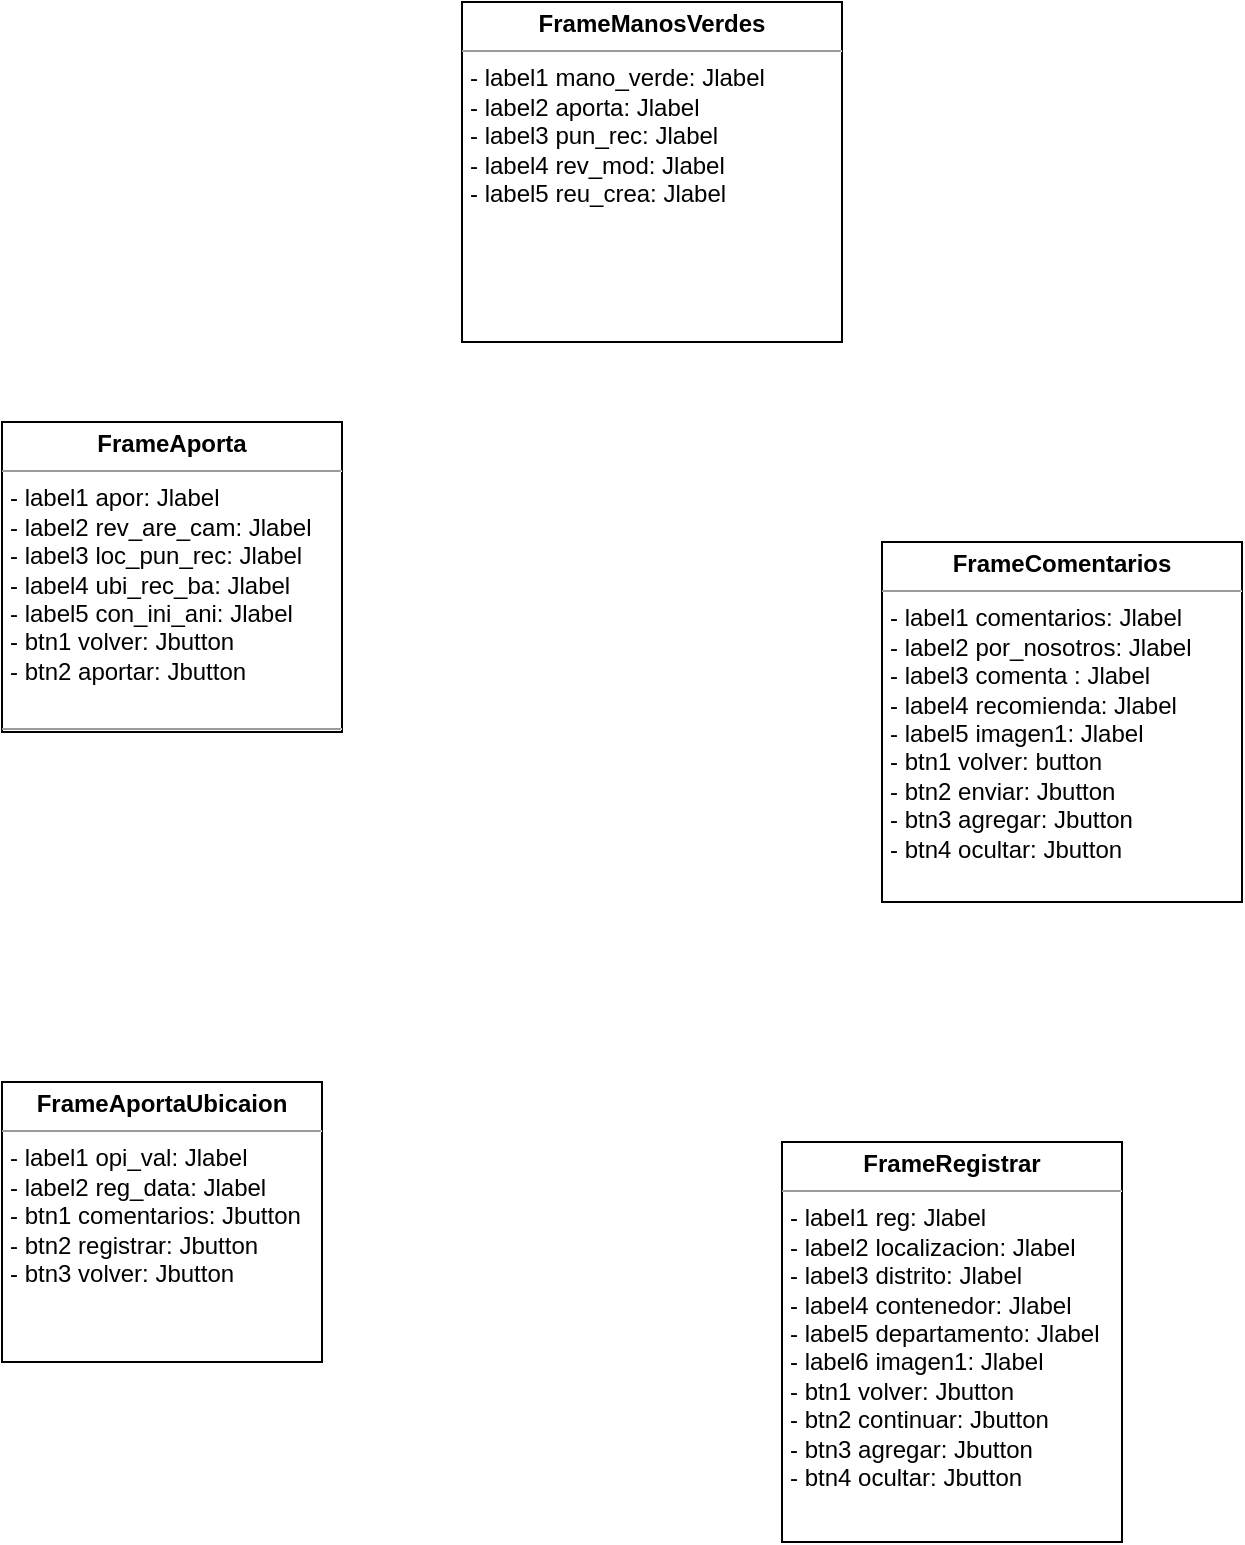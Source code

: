 <mxfile version="22.0.3" type="github">
  <diagram name="Página-1" id="CKKgjVtm6_ryN1-GlqVv">
    <mxGraphModel dx="1434" dy="800" grid="1" gridSize="10" guides="1" tooltips="1" connect="1" arrows="1" fold="1" page="1" pageScale="1" pageWidth="827" pageHeight="1169" math="0" shadow="0">
      <root>
        <mxCell id="0" />
        <mxCell id="1" parent="0" />
        <mxCell id="iXAgJF5D5Fhg0klD8tQz-5" value="&lt;p style=&quot;margin:0px;margin-top:4px;text-align:center;&quot;&gt;&lt;b&gt;FrameAportaUbicaion&lt;/b&gt;&lt;/p&gt;&lt;hr size=&quot;1&quot;&gt;&lt;p style=&quot;margin:0px;margin-left:4px;&quot;&gt;- label1 opi_val: Jlabel&lt;/p&gt;&lt;p style=&quot;margin:0px;margin-left:4px;&quot;&gt;- label2 reg_data: Jlabel&lt;/p&gt;&lt;p style=&quot;margin:0px;margin-left:4px;&quot;&gt;- btn1 comentarios: Jbutton&lt;/p&gt;&lt;p style=&quot;margin:0px;margin-left:4px;&quot;&gt;- btn2 registrar: Jbutton&lt;/p&gt;&lt;p style=&quot;margin:0px;margin-left:4px;&quot;&gt;- btn3 volver: Jbutton&lt;/p&gt;&lt;p style=&quot;margin:0px;margin-left:4px;&quot;&gt;&lt;br&gt;&lt;/p&gt;" style="verticalAlign=top;align=left;overflow=fill;fontSize=12;fontFamily=Helvetica;html=1;whiteSpace=wrap;" vertex="1" parent="1">
          <mxGeometry x="40" y="600" width="160" height="140" as="geometry" />
        </mxCell>
        <mxCell id="iXAgJF5D5Fhg0klD8tQz-6" value="&lt;p style=&quot;margin:0px;margin-top:4px;text-align:center;&quot;&gt;&lt;b&gt;FrameAporta&lt;/b&gt;&lt;/p&gt;&lt;hr size=&quot;1&quot;&gt;&lt;p style=&quot;margin:0px;margin-left:4px;&quot;&gt;- label1 apor: Jlabel&lt;/p&gt;&lt;p style=&quot;margin:0px;margin-left:4px;&quot;&gt;- label2 rev_are_cam: Jlabel&lt;/p&gt;&lt;p style=&quot;margin:0px;margin-left:4px;&quot;&gt;- label3 loc_pun_rec: Jlabel&lt;/p&gt;&lt;p style=&quot;margin:0px;margin-left:4px;&quot;&gt;- label4 ubi_rec_ba: Jlabel&lt;/p&gt;&lt;p style=&quot;margin:0px;margin-left:4px;&quot;&gt;- label5 con_ini_ani: Jlabel&lt;/p&gt;&lt;p style=&quot;margin:0px;margin-left:4px;&quot;&gt;- btn1 volver: Jbutton&lt;/p&gt;&lt;p style=&quot;margin:0px;margin-left:4px;&quot;&gt;- btn2 aportar: Jbutton&lt;/p&gt;&lt;p style=&quot;margin:0px;margin-left:4px;&quot;&gt;&lt;br&gt;&lt;/p&gt;&lt;hr size=&quot;1&quot;&gt;&lt;p style=&quot;margin:0px;margin-left:4px;&quot;&gt;&lt;br&gt;&lt;/p&gt;" style="verticalAlign=top;align=left;overflow=fill;fontSize=12;fontFamily=Helvetica;html=1;whiteSpace=wrap;" vertex="1" parent="1">
          <mxGeometry x="40" y="270" width="170" height="155" as="geometry" />
        </mxCell>
        <mxCell id="iXAgJF5D5Fhg0klD8tQz-9" value="&lt;p style=&quot;margin:0px;margin-top:4px;text-align:center;&quot;&gt;&lt;b&gt;FrameRegistrar&lt;/b&gt;&lt;/p&gt;&lt;hr size=&quot;1&quot;&gt;&lt;p style=&quot;margin:0px;margin-left:4px;&quot;&gt;- label1 reg: Jlabel&lt;/p&gt;&lt;p style=&quot;margin:0px;margin-left:4px;&quot;&gt;- label2 localizacion: Jlabel&lt;/p&gt;&lt;p style=&quot;margin:0px;margin-left:4px;&quot;&gt;- label3 distrito: Jlabel&lt;/p&gt;&lt;p style=&quot;margin:0px;margin-left:4px;&quot;&gt;- label4 contenedor: Jlabel&lt;/p&gt;&lt;p style=&quot;margin:0px;margin-left:4px;&quot;&gt;- label5 departamento: Jlabel&lt;/p&gt;&lt;p style=&quot;margin:0px;margin-left:4px;&quot;&gt;- label6 imagen1: Jlabel&lt;/p&gt;&lt;p style=&quot;margin:0px;margin-left:4px;&quot;&gt;- btn1 volver: Jbutton&lt;/p&gt;&lt;p style=&quot;margin:0px;margin-left:4px;&quot;&gt;- btn2 continuar: Jbutton&lt;/p&gt;&lt;p style=&quot;margin:0px;margin-left:4px;&quot;&gt;- btn3 agregar: Jbutton&lt;/p&gt;&lt;p style=&quot;margin:0px;margin-left:4px;&quot;&gt;- btn4 ocultar: Jbutton&lt;/p&gt;" style="verticalAlign=top;align=left;overflow=fill;fontSize=12;fontFamily=Helvetica;html=1;whiteSpace=wrap;" vertex="1" parent="1">
          <mxGeometry x="430" y="630" width="170" height="200" as="geometry" />
        </mxCell>
        <mxCell id="iXAgJF5D5Fhg0klD8tQz-10" value="&lt;p style=&quot;margin:0px;margin-top:4px;text-align:center;&quot;&gt;&lt;b&gt;FrameComentarios&lt;/b&gt;&lt;/p&gt;&lt;hr size=&quot;1&quot;&gt;&lt;p style=&quot;margin:0px;margin-left:4px;&quot;&gt;- label1 comentarios: Jlabel&lt;/p&gt;&lt;p style=&quot;margin:0px;margin-left:4px;&quot;&gt;- label2 por_nosotros: Jlabel&lt;/p&gt;&lt;p style=&quot;margin:0px;margin-left:4px;&quot;&gt;- label3 comenta : Jlabel&lt;/p&gt;&lt;p style=&quot;margin:0px;margin-left:4px;&quot;&gt;- label4 recomienda: Jlabel&lt;/p&gt;&lt;p style=&quot;margin:0px;margin-left:4px;&quot;&gt;- label5 imagen1: Jlabel&lt;/p&gt;&lt;p style=&quot;margin:0px;margin-left:4px;&quot;&gt;- btn1 volver: button&lt;/p&gt;&lt;p style=&quot;margin:0px;margin-left:4px;&quot;&gt;- btn2 enviar: Jbutton&lt;/p&gt;&lt;p style=&quot;margin:0px;margin-left:4px;&quot;&gt;- btn3 agregar: Jbutton&lt;/p&gt;&lt;p style=&quot;margin:0px;margin-left:4px;&quot;&gt;- btn4 ocultar: Jbutton&lt;/p&gt;&lt;p style=&quot;margin:0px;margin-left:4px;&quot;&gt;&lt;br&gt;&lt;/p&gt;&lt;p style=&quot;margin:0px;margin-left:4px;&quot;&gt;&lt;br&gt;&lt;/p&gt;" style="verticalAlign=top;align=left;overflow=fill;fontSize=12;fontFamily=Helvetica;html=1;whiteSpace=wrap;" vertex="1" parent="1">
          <mxGeometry x="480" y="330" width="180" height="180" as="geometry" />
        </mxCell>
        <mxCell id="iXAgJF5D5Fhg0klD8tQz-11" value="&lt;p style=&quot;margin:0px;margin-top:4px;text-align:center;&quot;&gt;&lt;b&gt;FrameManosVerdes&lt;/b&gt;&lt;/p&gt;&lt;hr size=&quot;1&quot;&gt;&lt;p style=&quot;margin:0px;margin-left:4px;&quot;&gt;- label1 mano_verde: Jlabel&lt;/p&gt;&lt;p style=&quot;margin:0px;margin-left:4px;&quot;&gt;- label2 aporta: Jlabel&lt;/p&gt;&lt;p style=&quot;margin:0px;margin-left:4px;&quot;&gt;- label3 pun_rec: Jlabel&lt;/p&gt;&lt;p style=&quot;margin:0px;margin-left:4px;&quot;&gt;- label4 rev_mod: Jlabel&lt;/p&gt;&lt;p style=&quot;margin:0px;margin-left:4px;&quot;&gt;- label5 reu_crea: Jlabel&amp;nbsp;&lt;/p&gt;" style="verticalAlign=top;align=left;overflow=fill;fontSize=12;fontFamily=Helvetica;html=1;whiteSpace=wrap;" vertex="1" parent="1">
          <mxGeometry x="270" y="60" width="190" height="170" as="geometry" />
        </mxCell>
      </root>
    </mxGraphModel>
  </diagram>
</mxfile>
